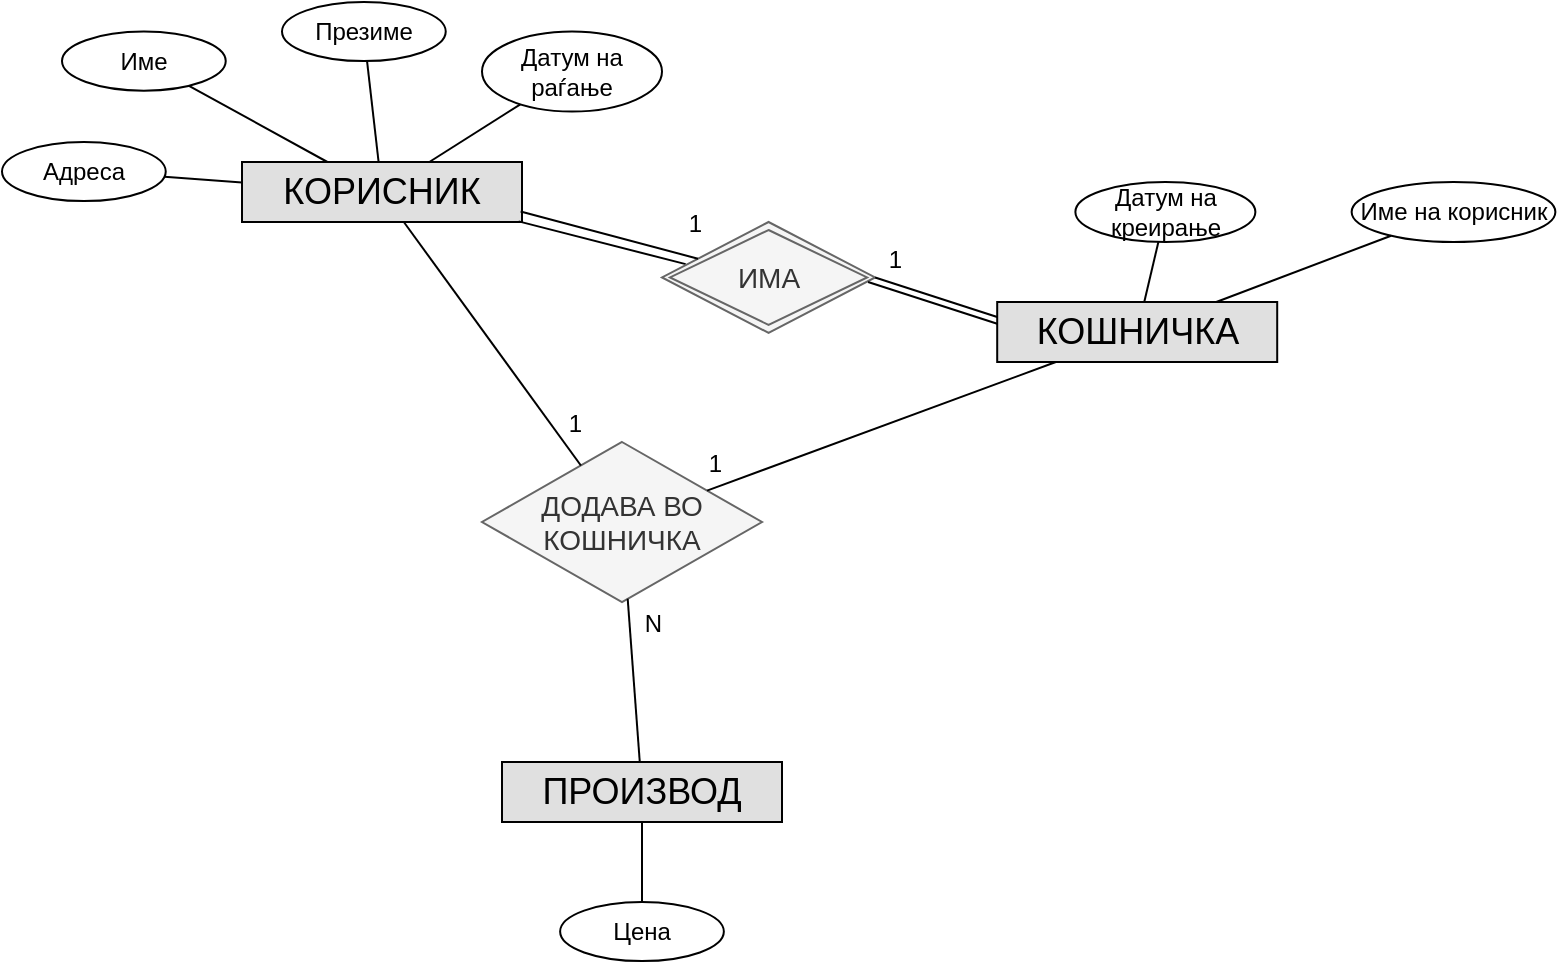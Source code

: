 <mxfile version="20.2.3" type="device"><diagram id="U_jVdt1l72nIrhT17_Rv" name="Page-1"><mxGraphModel dx="1185" dy="721" grid="1" gridSize="10" guides="1" tooltips="1" connect="1" arrows="1" fold="1" page="1" pageScale="1" pageWidth="1654" pageHeight="2336" math="0" shadow="0"><root><mxCell id="0"/><mxCell id="1" parent="0"/><mxCell id="SJkXclVyW6O_eNRptrER-1" value="&lt;span style=&quot;font-size: 18px;&quot;&gt;ПРОИЗВОД&lt;/span&gt;" style="rounded=0;whiteSpace=wrap;html=1;fillColor=#E0E0E0;" vertex="1" parent="1"><mxGeometry x="360" y="420.0" width="140" height="30" as="geometry"/></mxCell><mxCell id="SJkXclVyW6O_eNRptrER-14" value="&lt;span style=&quot;font-size: 18px;&quot;&gt;КОШНИЧКА&lt;/span&gt;" style="rounded=0;whiteSpace=wrap;html=1;fillColor=#E0E0E0;" vertex="1" parent="1"><mxGeometry x="607.6" y="190.0" width="140" height="30" as="geometry"/></mxCell><mxCell id="SJkXclVyW6O_eNRptrER-15" value="&lt;span style=&quot;font-size: 18px;&quot;&gt;КОРИСНИК&lt;br&gt;&lt;/span&gt;" style="rounded=0;whiteSpace=wrap;html=1;fillColor=#E0E0E0;" vertex="1" parent="1"><mxGeometry x="230" y="120.0" width="140" height="30" as="geometry"/></mxCell><mxCell id="SJkXclVyW6O_eNRptrER-16" value="Име" style="ellipse;whiteSpace=wrap;html=1;align=center;" vertex="1" parent="1"><mxGeometry x="140" y="54.78" width="81.87" height="29.55" as="geometry"/></mxCell><mxCell id="SJkXclVyW6O_eNRptrER-17" value="Цена" style="ellipse;whiteSpace=wrap;html=1;align=center;" vertex="1" parent="1"><mxGeometry x="389.06" y="490" width="81.87" height="29.55" as="geometry"/></mxCell><mxCell id="SJkXclVyW6O_eNRptrER-18" value="" style="endArrow=none;html=1;rounded=0;" edge="1" parent="1" source="SJkXclVyW6O_eNRptrER-26" target="SJkXclVyW6O_eNRptrER-15"><mxGeometry relative="1" as="geometry"><mxPoint x="360.91" y="290.52" as="sourcePoint"/><mxPoint x="441.7" y="320.0" as="targetPoint"/></mxGeometry></mxCell><mxCell id="SJkXclVyW6O_eNRptrER-19" value="" style="endArrow=none;html=1;rounded=0;" edge="1" parent="1" source="SJkXclVyW6O_eNRptrER-16" target="SJkXclVyW6O_eNRptrER-15"><mxGeometry relative="1" as="geometry"><mxPoint x="370.91" y="300.52" as="sourcePoint"/><mxPoint x="451.7" y="330.0" as="targetPoint"/></mxGeometry></mxCell><mxCell id="SJkXclVyW6O_eNRptrER-20" value="" style="endArrow=none;html=1;rounded=0;" edge="1" parent="1" source="SJkXclVyW6O_eNRptrER-23" target="SJkXclVyW6O_eNRptrER-15"><mxGeometry relative="1" as="geometry"><mxPoint x="380.91" y="310.52" as="sourcePoint"/><mxPoint x="461.7" y="340.0" as="targetPoint"/></mxGeometry></mxCell><mxCell id="SJkXclVyW6O_eNRptrER-21" value="" style="endArrow=none;html=1;rounded=0;" edge="1" parent="1" source="SJkXclVyW6O_eNRptrER-25" target="SJkXclVyW6O_eNRptrER-15"><mxGeometry relative="1" as="geometry"><mxPoint x="390.91" y="320.52" as="sourcePoint"/><mxPoint x="471.7" y="350.0" as="targetPoint"/></mxGeometry></mxCell><mxCell id="SJkXclVyW6O_eNRptrER-22" value="" style="endArrow=none;html=1;rounded=0;" edge="1" parent="1" source="SJkXclVyW6O_eNRptrER-1" target="SJkXclVyW6O_eNRptrER-17"><mxGeometry relative="1" as="geometry"><mxPoint x="389.06" y="460" as="sourcePoint"/><mxPoint x="570.76" y="530.0" as="targetPoint"/></mxGeometry></mxCell><mxCell id="SJkXclVyW6O_eNRptrER-23" value="Презиме" style="ellipse;whiteSpace=wrap;html=1;align=center;" vertex="1" parent="1"><mxGeometry x="250.0" y="40" width="81.87" height="29.55" as="geometry"/></mxCell><mxCell id="SJkXclVyW6O_eNRptrER-24" value="Име на корисник" style="ellipse;whiteSpace=wrap;html=1;align=center;" vertex="1" parent="1"><mxGeometry x="784.82" y="130" width="101.87" height="30" as="geometry"/></mxCell><mxCell id="SJkXclVyW6O_eNRptrER-25" value="Датум на раѓање" style="ellipse;whiteSpace=wrap;html=1;align=center;" vertex="1" parent="1"><mxGeometry x="350" y="54.78" width="90" height="40" as="geometry"/></mxCell><mxCell id="SJkXclVyW6O_eNRptrER-26" value="Адреса" style="ellipse;whiteSpace=wrap;html=1;align=center;" vertex="1" parent="1"><mxGeometry x="110.0" y="110" width="81.87" height="29.55" as="geometry"/></mxCell><mxCell id="SJkXclVyW6O_eNRptrER-27" value="" style="endArrow=none;html=1;rounded=0;exitX=0.988;exitY=0.99;exitDx=0;exitDy=0;exitPerimeter=0;entryX=0.111;entryY=0.38;entryDx=0;entryDy=0;entryPerimeter=0;" edge="1" parent="1" source="SJkXclVyW6O_eNRptrER-15" target="SJkXclVyW6O_eNRptrER-28"><mxGeometry relative="1" as="geometry"><mxPoint x="390.0" y="150.0" as="sourcePoint"/><mxPoint x="430" y="180" as="targetPoint"/></mxGeometry></mxCell><mxCell id="SJkXclVyW6O_eNRptrER-28" value="&lt;font style=&quot;font-size: 14px&quot;&gt;ИМА&lt;/font&gt;" style="shape=rhombus;double=1;perimeter=rhombusPerimeter;whiteSpace=wrap;html=1;align=center;fillColor=#f5f5f5;strokeColor=#666666;fontColor=#333333;" vertex="1" parent="1"><mxGeometry x="440" y="150" width="106.56" height="55.45" as="geometry"/></mxCell><mxCell id="SJkXclVyW6O_eNRptrER-29" value="" style="endArrow=none;html=1;rounded=0;exitX=0.995;exitY=0.826;exitDx=0;exitDy=0;exitPerimeter=0;" edge="1" parent="1" source="SJkXclVyW6O_eNRptrER-15" target="SJkXclVyW6O_eNRptrER-28"><mxGeometry relative="1" as="geometry"><mxPoint x="400" y="139.55" as="sourcePoint"/><mxPoint x="480.79" y="169.03" as="targetPoint"/></mxGeometry></mxCell><mxCell id="SJkXclVyW6O_eNRptrER-30" value="" style="endArrow=none;html=1;rounded=0;exitX=0.967;exitY=0.541;exitDx=0;exitDy=0;exitPerimeter=0;entryX=0;entryY=0.363;entryDx=0;entryDy=0;entryPerimeter=0;" edge="1" parent="1" source="SJkXclVyW6O_eNRptrER-28" target="SJkXclVyW6O_eNRptrER-14"><mxGeometry relative="1" as="geometry"><mxPoint x="520" y="210.82" as="sourcePoint"/><mxPoint x="606.189" y="233.127" as="targetPoint"/></mxGeometry></mxCell><mxCell id="SJkXclVyW6O_eNRptrER-31" value="" style="endArrow=none;html=1;rounded=0;exitX=1;exitY=0.5;exitDx=0;exitDy=0;entryX=0;entryY=0.25;entryDx=0;entryDy=0;" edge="1" parent="1" source="SJkXclVyW6O_eNRptrER-28" target="SJkXclVyW6O_eNRptrER-14"><mxGeometry relative="1" as="geometry"><mxPoint x="524.62" y="205.45" as="sourcePoint"/><mxPoint x="613.331" y="229.023" as="targetPoint"/></mxGeometry></mxCell><mxCell id="SJkXclVyW6O_eNRptrER-32" value="1" style="resizable=0;html=1;align=right;verticalAlign=bottom;" connectable="0" vertex="1" parent="1"><mxGeometry x="460.0" y="159.997" as="geometry"/></mxCell><mxCell id="SJkXclVyW6O_eNRptrER-34" value="1" style="resizable=0;html=1;align=right;verticalAlign=bottom;" connectable="0" vertex="1" parent="1"><mxGeometry x="560.0" y="177.727" as="geometry"/></mxCell><mxCell id="SJkXclVyW6O_eNRptrER-35" value="" style="endArrow=none;html=1;rounded=0;" edge="1" parent="1" source="SJkXclVyW6O_eNRptrER-14" target="SJkXclVyW6O_eNRptrER-24"><mxGeometry relative="1" as="geometry"><mxPoint x="700.004" y="239.108" as="sourcePoint"/><mxPoint x="764.56" y="260.0" as="targetPoint"/></mxGeometry></mxCell><mxCell id="SJkXclVyW6O_eNRptrER-36" value="Датум на креирање" style="ellipse;whiteSpace=wrap;html=1;align=center;" vertex="1" parent="1"><mxGeometry x="646.69" y="130" width="90" height="30" as="geometry"/></mxCell><mxCell id="SJkXclVyW6O_eNRptrER-37" value="" style="endArrow=none;html=1;rounded=0;" edge="1" parent="1" source="SJkXclVyW6O_eNRptrER-14" target="SJkXclVyW6O_eNRptrER-36"><mxGeometry relative="1" as="geometry"><mxPoint x="705.436" y="230.0" as="sourcePoint"/><mxPoint x="754.012" y="270.852" as="targetPoint"/></mxGeometry></mxCell><mxCell id="SJkXclVyW6O_eNRptrER-38" value="&lt;span style=&quot;font-size: 14px;&quot;&gt;ДОДАВА ВО КОШНИЧКА&lt;/span&gt;" style="shape=rhombus;perimeter=rhombusPerimeter;whiteSpace=wrap;html=1;align=center;fillColor=#f5f5f5;strokeColor=#666666;fontColor=#333333;" vertex="1" parent="1"><mxGeometry x="350" y="260" width="140" height="80" as="geometry"/></mxCell><mxCell id="SJkXclVyW6O_eNRptrER-39" value="" style="endArrow=none;html=1;rounded=0;" edge="1" parent="1" source="SJkXclVyW6O_eNRptrER-14" target="SJkXclVyW6O_eNRptrER-38"><mxGeometry relative="1" as="geometry"><mxPoint x="200.63" y="624.1" as="sourcePoint"/><mxPoint x="157.5" y="744.55" as="targetPoint"/></mxGeometry></mxCell><mxCell id="SJkXclVyW6O_eNRptrER-43" value="" style="endArrow=none;html=1;rounded=0;" edge="1" parent="1" source="SJkXclVyW6O_eNRptrER-1" target="SJkXclVyW6O_eNRptrER-38"><mxGeometry relative="1" as="geometry"><mxPoint x="650.8" y="230.0" as="sourcePoint"/><mxPoint x="463.054" y="306.527" as="targetPoint"/></mxGeometry></mxCell><mxCell id="SJkXclVyW6O_eNRptrER-44" value="" style="endArrow=none;html=1;rounded=0;" edge="1" parent="1" source="SJkXclVyW6O_eNRptrER-38" target="SJkXclVyW6O_eNRptrER-15"><mxGeometry relative="1" as="geometry"><mxPoint x="660.8" y="240.0" as="sourcePoint"/><mxPoint x="473.054" y="316.527" as="targetPoint"/></mxGeometry></mxCell><mxCell id="SJkXclVyW6O_eNRptrER-45" value="1" style="resizable=0;html=1;align=right;verticalAlign=bottom;" connectable="0" vertex="1" parent="1"><mxGeometry x="400.0" y="259.997" as="geometry"/></mxCell><mxCell id="SJkXclVyW6O_eNRptrER-46" value="1" style="resizable=0;html=1;align=right;verticalAlign=bottom;" connectable="0" vertex="1" parent="1"><mxGeometry x="470.93" y="279.997" as="geometry"/></mxCell><mxCell id="SJkXclVyW6O_eNRptrER-48" value="N" style="resizable=0;html=1;align=right;verticalAlign=bottom;" connectable="0" vertex="1" parent="1"><mxGeometry x="440.0" y="359.997" as="geometry"/></mxCell></root></mxGraphModel></diagram></mxfile>